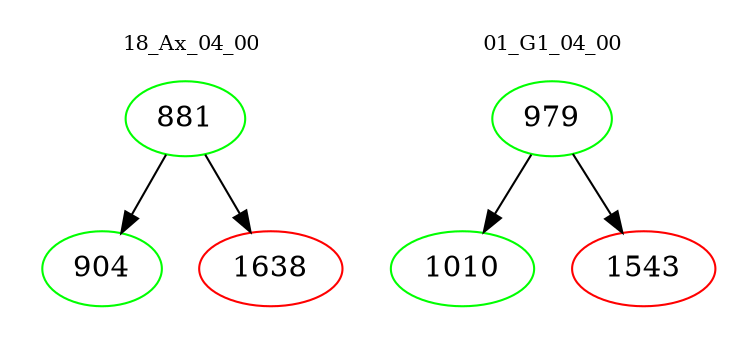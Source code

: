 digraph{
subgraph cluster_0 {
color = white
label = "18_Ax_04_00";
fontsize=10;
T0_881 [label="881", color="green"]
T0_881 -> T0_904 [color="black"]
T0_904 [label="904", color="green"]
T0_881 -> T0_1638 [color="black"]
T0_1638 [label="1638", color="red"]
}
subgraph cluster_1 {
color = white
label = "01_G1_04_00";
fontsize=10;
T1_979 [label="979", color="green"]
T1_979 -> T1_1010 [color="black"]
T1_1010 [label="1010", color="green"]
T1_979 -> T1_1543 [color="black"]
T1_1543 [label="1543", color="red"]
}
}
